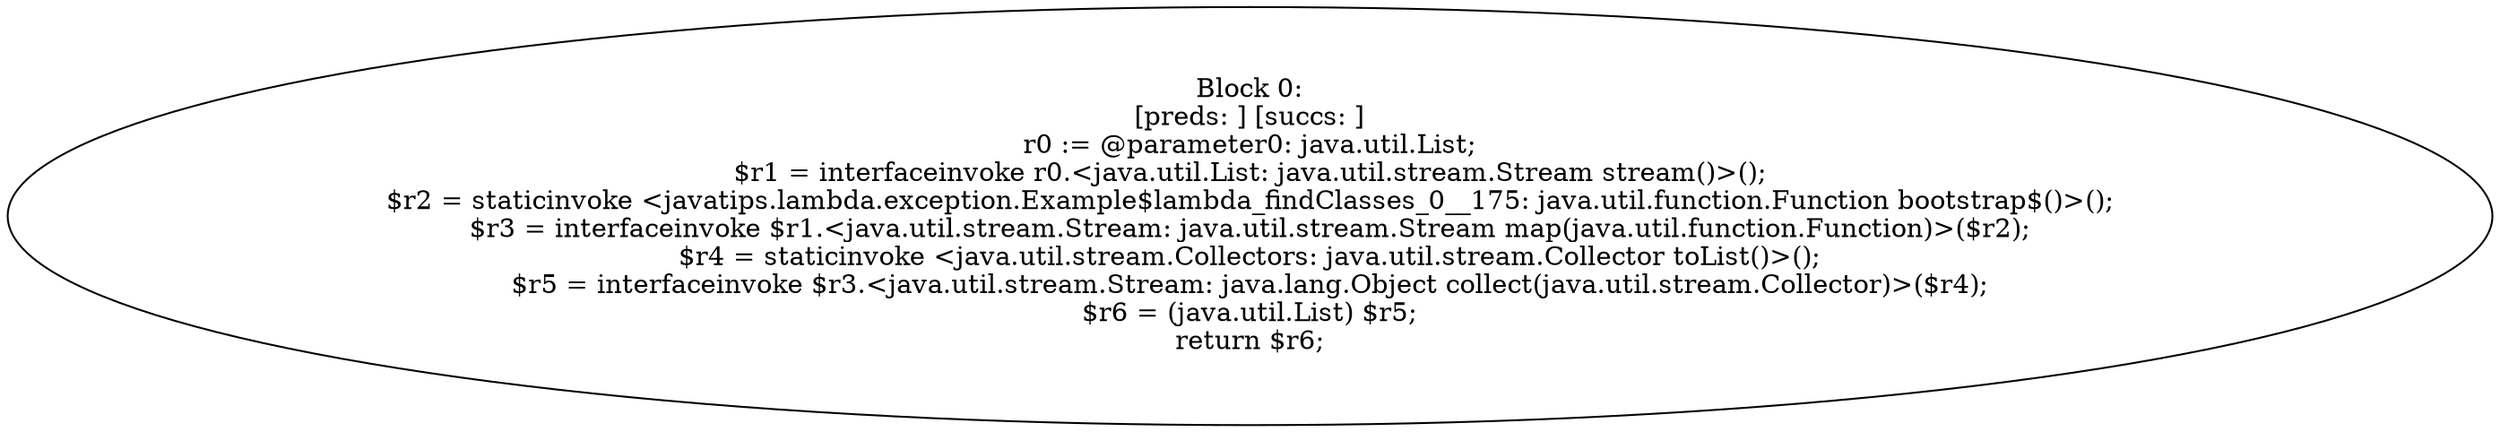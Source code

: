 digraph "unitGraph" {
    "Block 0:
[preds: ] [succs: ]
r0 := @parameter0: java.util.List;
$r1 = interfaceinvoke r0.<java.util.List: java.util.stream.Stream stream()>();
$r2 = staticinvoke <javatips.lambda.exception.Example$lambda_findClasses_0__175: java.util.function.Function bootstrap$()>();
$r3 = interfaceinvoke $r1.<java.util.stream.Stream: java.util.stream.Stream map(java.util.function.Function)>($r2);
$r4 = staticinvoke <java.util.stream.Collectors: java.util.stream.Collector toList()>();
$r5 = interfaceinvoke $r3.<java.util.stream.Stream: java.lang.Object collect(java.util.stream.Collector)>($r4);
$r6 = (java.util.List) $r5;
return $r6;
"
}
